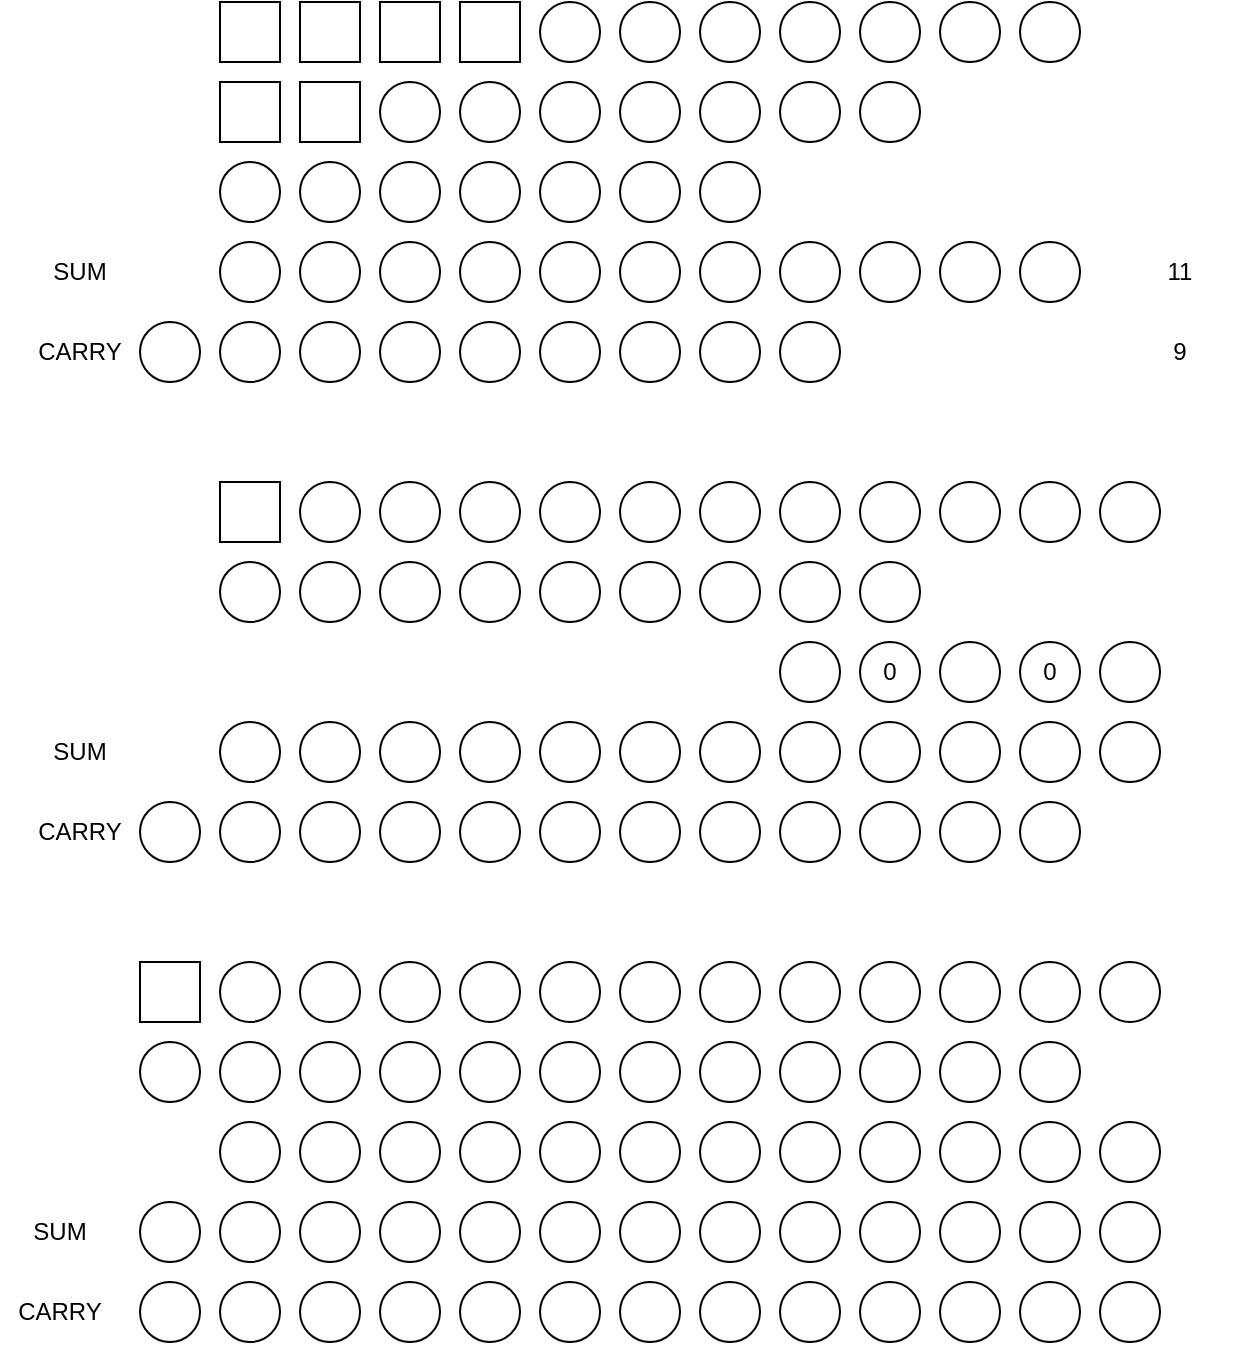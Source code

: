 <mxfile version="20.6.2" type="device"><diagram id="0yF64S5vZ1pFGbETKPEC" name="Page-1"><mxGraphModel dx="1717" dy="919" grid="1" gridSize="10" guides="1" tooltips="1" connect="1" arrows="1" fold="1" page="1" pageScale="1" pageWidth="850" pageHeight="1100" math="0" shadow="0"><root><mxCell id="0"/><mxCell id="1" parent="0"/><mxCell id="hqtwDoHp-08d5FsJwFa3-1" value="" style="ellipse;whiteSpace=wrap;html=1;aspect=fixed;" vertex="1" parent="1"><mxGeometry x="320" y="50" width="30" height="30" as="geometry"/></mxCell><mxCell id="hqtwDoHp-08d5FsJwFa3-2" value="" style="ellipse;whiteSpace=wrap;html=1;aspect=fixed;" vertex="1" parent="1"><mxGeometry x="360" y="50" width="30" height="30" as="geometry"/></mxCell><mxCell id="hqtwDoHp-08d5FsJwFa3-3" value="" style="ellipse;whiteSpace=wrap;html=1;aspect=fixed;" vertex="1" parent="1"><mxGeometry x="440" y="50" width="30" height="30" as="geometry"/></mxCell><mxCell id="hqtwDoHp-08d5FsJwFa3-4" value="" style="ellipse;whiteSpace=wrap;html=1;aspect=fixed;" vertex="1" parent="1"><mxGeometry x="400" y="50" width="30" height="30" as="geometry"/></mxCell><mxCell id="hqtwDoHp-08d5FsJwFa3-5" value="" style="ellipse;whiteSpace=wrap;html=1;aspect=fixed;" vertex="1" parent="1"><mxGeometry x="480" y="50" width="30" height="30" as="geometry"/></mxCell><mxCell id="hqtwDoHp-08d5FsJwFa3-6" value="" style="ellipse;whiteSpace=wrap;html=1;aspect=fixed;" vertex="1" parent="1"><mxGeometry x="520" y="50" width="30" height="30" as="geometry"/></mxCell><mxCell id="hqtwDoHp-08d5FsJwFa3-8" value="" style="ellipse;whiteSpace=wrap;html=1;aspect=fixed;" vertex="1" parent="1"><mxGeometry x="560" y="50" width="30" height="30" as="geometry"/></mxCell><mxCell id="hqtwDoHp-08d5FsJwFa3-9" value="" style="rounded=0;whiteSpace=wrap;html=1;" vertex="1" parent="1"><mxGeometry x="280" y="50" width="30" height="30" as="geometry"/></mxCell><mxCell id="hqtwDoHp-08d5FsJwFa3-10" value="" style="rounded=0;whiteSpace=wrap;html=1;" vertex="1" parent="1"><mxGeometry x="240" y="50" width="30" height="30" as="geometry"/></mxCell><mxCell id="hqtwDoHp-08d5FsJwFa3-11" value="" style="rounded=0;whiteSpace=wrap;html=1;" vertex="1" parent="1"><mxGeometry x="200" y="50" width="30" height="30" as="geometry"/></mxCell><mxCell id="hqtwDoHp-08d5FsJwFa3-12" value="" style="rounded=0;whiteSpace=wrap;html=1;" vertex="1" parent="1"><mxGeometry x="160" y="50" width="30" height="30" as="geometry"/></mxCell><mxCell id="hqtwDoHp-08d5FsJwFa3-14" value="" style="ellipse;whiteSpace=wrap;html=1;aspect=fixed;" vertex="1" parent="1"><mxGeometry x="240" y="90" width="30" height="30" as="geometry"/></mxCell><mxCell id="hqtwDoHp-08d5FsJwFa3-15" value="" style="ellipse;whiteSpace=wrap;html=1;aspect=fixed;" vertex="1" parent="1"><mxGeometry x="280" y="90" width="30" height="30" as="geometry"/></mxCell><mxCell id="hqtwDoHp-08d5FsJwFa3-16" value="" style="ellipse;whiteSpace=wrap;html=1;aspect=fixed;" vertex="1" parent="1"><mxGeometry x="360" y="90" width="30" height="30" as="geometry"/></mxCell><mxCell id="hqtwDoHp-08d5FsJwFa3-17" value="" style="ellipse;whiteSpace=wrap;html=1;aspect=fixed;" vertex="1" parent="1"><mxGeometry x="320" y="90" width="30" height="30" as="geometry"/></mxCell><mxCell id="hqtwDoHp-08d5FsJwFa3-18" value="" style="ellipse;whiteSpace=wrap;html=1;aspect=fixed;" vertex="1" parent="1"><mxGeometry x="400" y="90" width="30" height="30" as="geometry"/></mxCell><mxCell id="hqtwDoHp-08d5FsJwFa3-19" value="" style="ellipse;whiteSpace=wrap;html=1;aspect=fixed;" vertex="1" parent="1"><mxGeometry x="440" y="90" width="30" height="30" as="geometry"/></mxCell><mxCell id="hqtwDoHp-08d5FsJwFa3-20" value="" style="ellipse;whiteSpace=wrap;html=1;aspect=fixed;" vertex="1" parent="1"><mxGeometry x="480" y="90" width="30" height="30" as="geometry"/></mxCell><mxCell id="hqtwDoHp-08d5FsJwFa3-21" value="" style="rounded=0;whiteSpace=wrap;html=1;" vertex="1" parent="1"><mxGeometry x="200" y="90" width="30" height="30" as="geometry"/></mxCell><mxCell id="hqtwDoHp-08d5FsJwFa3-22" value="" style="rounded=0;whiteSpace=wrap;html=1;" vertex="1" parent="1"><mxGeometry x="160" y="90" width="30" height="30" as="geometry"/></mxCell><mxCell id="hqtwDoHp-08d5FsJwFa3-24" value="" style="ellipse;whiteSpace=wrap;html=1;aspect=fixed;" vertex="1" parent="1"><mxGeometry x="160" y="130" width="30" height="30" as="geometry"/></mxCell><mxCell id="hqtwDoHp-08d5FsJwFa3-25" value="" style="ellipse;whiteSpace=wrap;html=1;aspect=fixed;" vertex="1" parent="1"><mxGeometry x="200" y="130" width="30" height="30" as="geometry"/></mxCell><mxCell id="hqtwDoHp-08d5FsJwFa3-26" value="" style="ellipse;whiteSpace=wrap;html=1;aspect=fixed;" vertex="1" parent="1"><mxGeometry x="280" y="130" width="30" height="30" as="geometry"/></mxCell><mxCell id="hqtwDoHp-08d5FsJwFa3-27" value="" style="ellipse;whiteSpace=wrap;html=1;aspect=fixed;" vertex="1" parent="1"><mxGeometry x="240" y="130" width="30" height="30" as="geometry"/></mxCell><mxCell id="hqtwDoHp-08d5FsJwFa3-28" value="" style="ellipse;whiteSpace=wrap;html=1;aspect=fixed;" vertex="1" parent="1"><mxGeometry x="320" y="130" width="30" height="30" as="geometry"/></mxCell><mxCell id="hqtwDoHp-08d5FsJwFa3-29" value="" style="ellipse;whiteSpace=wrap;html=1;aspect=fixed;" vertex="1" parent="1"><mxGeometry x="360" y="130" width="30" height="30" as="geometry"/></mxCell><mxCell id="hqtwDoHp-08d5FsJwFa3-30" value="" style="ellipse;whiteSpace=wrap;html=1;aspect=fixed;" vertex="1" parent="1"><mxGeometry x="400" y="130" width="30" height="30" as="geometry"/></mxCell><mxCell id="hqtwDoHp-08d5FsJwFa3-31" value="SUM&lt;br&gt;" style="text;html=1;strokeColor=none;fillColor=none;align=center;verticalAlign=middle;whiteSpace=wrap;rounded=0;" vertex="1" parent="1"><mxGeometry x="60" y="170" width="60" height="30" as="geometry"/></mxCell><mxCell id="hqtwDoHp-08d5FsJwFa3-32" value="CARRY" style="text;html=1;strokeColor=none;fillColor=none;align=center;verticalAlign=middle;whiteSpace=wrap;rounded=0;" vertex="1" parent="1"><mxGeometry x="60" y="210" width="60" height="30" as="geometry"/></mxCell><mxCell id="hqtwDoHp-08d5FsJwFa3-33" value="" style="ellipse;whiteSpace=wrap;html=1;aspect=fixed;" vertex="1" parent="1"><mxGeometry x="160" y="170" width="30" height="30" as="geometry"/></mxCell><mxCell id="hqtwDoHp-08d5FsJwFa3-34" value="" style="ellipse;whiteSpace=wrap;html=1;aspect=fixed;" vertex="1" parent="1"><mxGeometry x="200" y="170" width="30" height="30" as="geometry"/></mxCell><mxCell id="hqtwDoHp-08d5FsJwFa3-35" value="" style="ellipse;whiteSpace=wrap;html=1;aspect=fixed;" vertex="1" parent="1"><mxGeometry x="280" y="170" width="30" height="30" as="geometry"/></mxCell><mxCell id="hqtwDoHp-08d5FsJwFa3-36" value="" style="ellipse;whiteSpace=wrap;html=1;aspect=fixed;" vertex="1" parent="1"><mxGeometry x="240" y="170" width="30" height="30" as="geometry"/></mxCell><mxCell id="hqtwDoHp-08d5FsJwFa3-37" value="" style="ellipse;whiteSpace=wrap;html=1;aspect=fixed;" vertex="1" parent="1"><mxGeometry x="320" y="170" width="30" height="30" as="geometry"/></mxCell><mxCell id="hqtwDoHp-08d5FsJwFa3-38" value="" style="ellipse;whiteSpace=wrap;html=1;aspect=fixed;" vertex="1" parent="1"><mxGeometry x="360" y="170" width="30" height="30" as="geometry"/></mxCell><mxCell id="hqtwDoHp-08d5FsJwFa3-39" value="" style="ellipse;whiteSpace=wrap;html=1;aspect=fixed;" vertex="1" parent="1"><mxGeometry x="400" y="170" width="30" height="30" as="geometry"/></mxCell><mxCell id="hqtwDoHp-08d5FsJwFa3-40" value="" style="ellipse;whiteSpace=wrap;html=1;aspect=fixed;" vertex="1" parent="1"><mxGeometry x="440" y="170" width="30" height="30" as="geometry"/></mxCell><mxCell id="hqtwDoHp-08d5FsJwFa3-41" value="" style="ellipse;whiteSpace=wrap;html=1;aspect=fixed;" vertex="1" parent="1"><mxGeometry x="480" y="170" width="30" height="30" as="geometry"/></mxCell><mxCell id="hqtwDoHp-08d5FsJwFa3-42" value="" style="ellipse;whiteSpace=wrap;html=1;aspect=fixed;" vertex="1" parent="1"><mxGeometry x="520" y="170" width="30" height="30" as="geometry"/></mxCell><mxCell id="hqtwDoHp-08d5FsJwFa3-43" value="" style="ellipse;whiteSpace=wrap;html=1;aspect=fixed;" vertex="1" parent="1"><mxGeometry x="560" y="170" width="30" height="30" as="geometry"/></mxCell><mxCell id="hqtwDoHp-08d5FsJwFa3-44" value="" style="ellipse;whiteSpace=wrap;html=1;aspect=fixed;" vertex="1" parent="1"><mxGeometry x="120" y="210" width="30" height="30" as="geometry"/></mxCell><mxCell id="hqtwDoHp-08d5FsJwFa3-45" value="" style="ellipse;whiteSpace=wrap;html=1;aspect=fixed;" vertex="1" parent="1"><mxGeometry x="160" y="210" width="30" height="30" as="geometry"/></mxCell><mxCell id="hqtwDoHp-08d5FsJwFa3-46" value="" style="ellipse;whiteSpace=wrap;html=1;aspect=fixed;" vertex="1" parent="1"><mxGeometry x="240" y="210" width="30" height="30" as="geometry"/></mxCell><mxCell id="hqtwDoHp-08d5FsJwFa3-47" value="" style="ellipse;whiteSpace=wrap;html=1;aspect=fixed;" vertex="1" parent="1"><mxGeometry x="200" y="210" width="30" height="30" as="geometry"/></mxCell><mxCell id="hqtwDoHp-08d5FsJwFa3-48" value="" style="ellipse;whiteSpace=wrap;html=1;aspect=fixed;" vertex="1" parent="1"><mxGeometry x="280" y="210" width="30" height="30" as="geometry"/></mxCell><mxCell id="hqtwDoHp-08d5FsJwFa3-49" value="" style="ellipse;whiteSpace=wrap;html=1;aspect=fixed;" vertex="1" parent="1"><mxGeometry x="320" y="210" width="30" height="30" as="geometry"/></mxCell><mxCell id="hqtwDoHp-08d5FsJwFa3-50" value="" style="ellipse;whiteSpace=wrap;html=1;aspect=fixed;" vertex="1" parent="1"><mxGeometry x="360" y="210" width="30" height="30" as="geometry"/></mxCell><mxCell id="hqtwDoHp-08d5FsJwFa3-51" value="" style="ellipse;whiteSpace=wrap;html=1;aspect=fixed;" vertex="1" parent="1"><mxGeometry x="400" y="210" width="30" height="30" as="geometry"/></mxCell><mxCell id="hqtwDoHp-08d5FsJwFa3-52" value="" style="ellipse;whiteSpace=wrap;html=1;aspect=fixed;" vertex="1" parent="1"><mxGeometry x="440" y="210" width="30" height="30" as="geometry"/></mxCell><mxCell id="hqtwDoHp-08d5FsJwFa3-56" value="9" style="text;html=1;strokeColor=none;fillColor=none;align=center;verticalAlign=middle;whiteSpace=wrap;rounded=0;" vertex="1" parent="1"><mxGeometry x="610" y="210" width="60" height="30" as="geometry"/></mxCell><mxCell id="hqtwDoHp-08d5FsJwFa3-57" value="11" style="text;html=1;strokeColor=none;fillColor=none;align=center;verticalAlign=middle;whiteSpace=wrap;rounded=0;" vertex="1" parent="1"><mxGeometry x="610" y="170" width="60" height="30" as="geometry"/></mxCell><mxCell id="hqtwDoHp-08d5FsJwFa3-58" value="" style="ellipse;whiteSpace=wrap;html=1;aspect=fixed;" vertex="1" parent="1"><mxGeometry x="200" y="290" width="30" height="30" as="geometry"/></mxCell><mxCell id="hqtwDoHp-08d5FsJwFa3-59" value="" style="ellipse;whiteSpace=wrap;html=1;aspect=fixed;" vertex="1" parent="1"><mxGeometry x="240" y="290" width="30" height="30" as="geometry"/></mxCell><mxCell id="hqtwDoHp-08d5FsJwFa3-60" value="" style="ellipse;whiteSpace=wrap;html=1;aspect=fixed;" vertex="1" parent="1"><mxGeometry x="320" y="290" width="30" height="30" as="geometry"/></mxCell><mxCell id="hqtwDoHp-08d5FsJwFa3-61" value="" style="ellipse;whiteSpace=wrap;html=1;aspect=fixed;" vertex="1" parent="1"><mxGeometry x="280" y="290" width="30" height="30" as="geometry"/></mxCell><mxCell id="hqtwDoHp-08d5FsJwFa3-62" value="" style="ellipse;whiteSpace=wrap;html=1;aspect=fixed;" vertex="1" parent="1"><mxGeometry x="360" y="290" width="30" height="30" as="geometry"/></mxCell><mxCell id="hqtwDoHp-08d5FsJwFa3-63" value="" style="ellipse;whiteSpace=wrap;html=1;aspect=fixed;" vertex="1" parent="1"><mxGeometry x="400" y="290" width="30" height="30" as="geometry"/></mxCell><mxCell id="hqtwDoHp-08d5FsJwFa3-64" value="" style="ellipse;whiteSpace=wrap;html=1;aspect=fixed;" vertex="1" parent="1"><mxGeometry x="440" y="290" width="30" height="30" as="geometry"/></mxCell><mxCell id="hqtwDoHp-08d5FsJwFa3-65" value="" style="ellipse;whiteSpace=wrap;html=1;aspect=fixed;" vertex="1" parent="1"><mxGeometry x="480" y="290" width="30" height="30" as="geometry"/></mxCell><mxCell id="hqtwDoHp-08d5FsJwFa3-66" value="" style="ellipse;whiteSpace=wrap;html=1;aspect=fixed;" vertex="1" parent="1"><mxGeometry x="520" y="290" width="30" height="30" as="geometry"/></mxCell><mxCell id="hqtwDoHp-08d5FsJwFa3-67" value="" style="ellipse;whiteSpace=wrap;html=1;aspect=fixed;" vertex="1" parent="1"><mxGeometry x="560" y="290" width="30" height="30" as="geometry"/></mxCell><mxCell id="hqtwDoHp-08d5FsJwFa3-68" value="" style="ellipse;whiteSpace=wrap;html=1;aspect=fixed;" vertex="1" parent="1"><mxGeometry x="600" y="290" width="30" height="30" as="geometry"/></mxCell><mxCell id="hqtwDoHp-08d5FsJwFa3-69" value="" style="ellipse;whiteSpace=wrap;html=1;aspect=fixed;" vertex="1" parent="1"><mxGeometry x="160" y="330" width="30" height="30" as="geometry"/></mxCell><mxCell id="hqtwDoHp-08d5FsJwFa3-70" value="" style="ellipse;whiteSpace=wrap;html=1;aspect=fixed;" vertex="1" parent="1"><mxGeometry x="200" y="330" width="30" height="30" as="geometry"/></mxCell><mxCell id="hqtwDoHp-08d5FsJwFa3-71" value="" style="ellipse;whiteSpace=wrap;html=1;aspect=fixed;" vertex="1" parent="1"><mxGeometry x="280" y="330" width="30" height="30" as="geometry"/></mxCell><mxCell id="hqtwDoHp-08d5FsJwFa3-72" value="" style="ellipse;whiteSpace=wrap;html=1;aspect=fixed;" vertex="1" parent="1"><mxGeometry x="240" y="330" width="30" height="30" as="geometry"/></mxCell><mxCell id="hqtwDoHp-08d5FsJwFa3-73" value="" style="ellipse;whiteSpace=wrap;html=1;aspect=fixed;" vertex="1" parent="1"><mxGeometry x="320" y="330" width="30" height="30" as="geometry"/></mxCell><mxCell id="hqtwDoHp-08d5FsJwFa3-74" value="" style="ellipse;whiteSpace=wrap;html=1;aspect=fixed;" vertex="1" parent="1"><mxGeometry x="360" y="330" width="30" height="30" as="geometry"/></mxCell><mxCell id="hqtwDoHp-08d5FsJwFa3-75" value="" style="ellipse;whiteSpace=wrap;html=1;aspect=fixed;" vertex="1" parent="1"><mxGeometry x="400" y="330" width="30" height="30" as="geometry"/></mxCell><mxCell id="hqtwDoHp-08d5FsJwFa3-76" value="" style="ellipse;whiteSpace=wrap;html=1;aspect=fixed;" vertex="1" parent="1"><mxGeometry x="440" y="330" width="30" height="30" as="geometry"/></mxCell><mxCell id="hqtwDoHp-08d5FsJwFa3-77" value="" style="ellipse;whiteSpace=wrap;html=1;aspect=fixed;" vertex="1" parent="1"><mxGeometry x="480" y="330" width="30" height="30" as="geometry"/></mxCell><mxCell id="hqtwDoHp-08d5FsJwFa3-78" value="" style="ellipse;whiteSpace=wrap;html=1;aspect=fixed;" vertex="1" parent="1"><mxGeometry x="440" y="370" width="30" height="30" as="geometry"/></mxCell><mxCell id="hqtwDoHp-08d5FsJwFa3-79" value="0" style="ellipse;whiteSpace=wrap;html=1;aspect=fixed;" vertex="1" parent="1"><mxGeometry x="480" y="370" width="30" height="30" as="geometry"/></mxCell><mxCell id="hqtwDoHp-08d5FsJwFa3-80" value="" style="ellipse;whiteSpace=wrap;html=1;aspect=fixed;" vertex="1" parent="1"><mxGeometry x="520" y="370" width="30" height="30" as="geometry"/></mxCell><mxCell id="hqtwDoHp-08d5FsJwFa3-81" value="0" style="ellipse;whiteSpace=wrap;html=1;aspect=fixed;" vertex="1" parent="1"><mxGeometry x="560" y="370" width="30" height="30" as="geometry"/></mxCell><mxCell id="hqtwDoHp-08d5FsJwFa3-82" value="" style="ellipse;whiteSpace=wrap;html=1;aspect=fixed;" vertex="1" parent="1"><mxGeometry x="600" y="370" width="30" height="30" as="geometry"/></mxCell><mxCell id="hqtwDoHp-08d5FsJwFa3-83" value="SUM&lt;br&gt;" style="text;html=1;strokeColor=none;fillColor=none;align=center;verticalAlign=middle;whiteSpace=wrap;rounded=0;" vertex="1" parent="1"><mxGeometry x="60" y="410" width="60" height="30" as="geometry"/></mxCell><mxCell id="hqtwDoHp-08d5FsJwFa3-84" value="CARRY" style="text;html=1;strokeColor=none;fillColor=none;align=center;verticalAlign=middle;whiteSpace=wrap;rounded=0;" vertex="1" parent="1"><mxGeometry x="60" y="450" width="60" height="30" as="geometry"/></mxCell><mxCell id="hqtwDoHp-08d5FsJwFa3-85" value="" style="ellipse;whiteSpace=wrap;html=1;aspect=fixed;" vertex="1" parent="1"><mxGeometry x="200" y="410" width="30" height="30" as="geometry"/></mxCell><mxCell id="hqtwDoHp-08d5FsJwFa3-86" value="" style="ellipse;whiteSpace=wrap;html=1;aspect=fixed;" vertex="1" parent="1"><mxGeometry x="240" y="410" width="30" height="30" as="geometry"/></mxCell><mxCell id="hqtwDoHp-08d5FsJwFa3-87" value="" style="ellipse;whiteSpace=wrap;html=1;aspect=fixed;" vertex="1" parent="1"><mxGeometry x="320" y="410" width="30" height="30" as="geometry"/></mxCell><mxCell id="hqtwDoHp-08d5FsJwFa3-88" value="" style="ellipse;whiteSpace=wrap;html=1;aspect=fixed;" vertex="1" parent="1"><mxGeometry x="280" y="410" width="30" height="30" as="geometry"/></mxCell><mxCell id="hqtwDoHp-08d5FsJwFa3-89" value="" style="ellipse;whiteSpace=wrap;html=1;aspect=fixed;" vertex="1" parent="1"><mxGeometry x="360" y="410" width="30" height="30" as="geometry"/></mxCell><mxCell id="hqtwDoHp-08d5FsJwFa3-90" value="" style="ellipse;whiteSpace=wrap;html=1;aspect=fixed;" vertex="1" parent="1"><mxGeometry x="400" y="410" width="30" height="30" as="geometry"/></mxCell><mxCell id="hqtwDoHp-08d5FsJwFa3-91" value="" style="ellipse;whiteSpace=wrap;html=1;aspect=fixed;" vertex="1" parent="1"><mxGeometry x="440" y="410" width="30" height="30" as="geometry"/></mxCell><mxCell id="hqtwDoHp-08d5FsJwFa3-92" value="" style="ellipse;whiteSpace=wrap;html=1;aspect=fixed;" vertex="1" parent="1"><mxGeometry x="480" y="410" width="30" height="30" as="geometry"/></mxCell><mxCell id="hqtwDoHp-08d5FsJwFa3-93" value="" style="ellipse;whiteSpace=wrap;html=1;aspect=fixed;" vertex="1" parent="1"><mxGeometry x="520" y="410" width="30" height="30" as="geometry"/></mxCell><mxCell id="hqtwDoHp-08d5FsJwFa3-94" value="" style="ellipse;whiteSpace=wrap;html=1;aspect=fixed;" vertex="1" parent="1"><mxGeometry x="560" y="410" width="30" height="30" as="geometry"/></mxCell><mxCell id="hqtwDoHp-08d5FsJwFa3-95" value="" style="ellipse;whiteSpace=wrap;html=1;aspect=fixed;" vertex="1" parent="1"><mxGeometry x="600" y="410" width="30" height="30" as="geometry"/></mxCell><mxCell id="hqtwDoHp-08d5FsJwFa3-96" value="" style="ellipse;whiteSpace=wrap;html=1;aspect=fixed;" vertex="1" parent="1"><mxGeometry x="160" y="410" width="30" height="30" as="geometry"/></mxCell><mxCell id="hqtwDoHp-08d5FsJwFa3-97" value="" style="ellipse;whiteSpace=wrap;html=1;aspect=fixed;" vertex="1" parent="1"><mxGeometry x="160" y="450" width="30" height="30" as="geometry"/></mxCell><mxCell id="hqtwDoHp-08d5FsJwFa3-98" value="" style="ellipse;whiteSpace=wrap;html=1;aspect=fixed;" vertex="1" parent="1"><mxGeometry x="200" y="450" width="30" height="30" as="geometry"/></mxCell><mxCell id="hqtwDoHp-08d5FsJwFa3-99" value="" style="ellipse;whiteSpace=wrap;html=1;aspect=fixed;" vertex="1" parent="1"><mxGeometry x="280" y="450" width="30" height="30" as="geometry"/></mxCell><mxCell id="hqtwDoHp-08d5FsJwFa3-100" value="" style="ellipse;whiteSpace=wrap;html=1;aspect=fixed;" vertex="1" parent="1"><mxGeometry x="240" y="450" width="30" height="30" as="geometry"/></mxCell><mxCell id="hqtwDoHp-08d5FsJwFa3-101" value="" style="ellipse;whiteSpace=wrap;html=1;aspect=fixed;" vertex="1" parent="1"><mxGeometry x="320" y="450" width="30" height="30" as="geometry"/></mxCell><mxCell id="hqtwDoHp-08d5FsJwFa3-102" value="" style="ellipse;whiteSpace=wrap;html=1;aspect=fixed;" vertex="1" parent="1"><mxGeometry x="360" y="450" width="30" height="30" as="geometry"/></mxCell><mxCell id="hqtwDoHp-08d5FsJwFa3-103" value="" style="ellipse;whiteSpace=wrap;html=1;aspect=fixed;" vertex="1" parent="1"><mxGeometry x="400" y="450" width="30" height="30" as="geometry"/></mxCell><mxCell id="hqtwDoHp-08d5FsJwFa3-104" value="" style="ellipse;whiteSpace=wrap;html=1;aspect=fixed;" vertex="1" parent="1"><mxGeometry x="440" y="450" width="30" height="30" as="geometry"/></mxCell><mxCell id="hqtwDoHp-08d5FsJwFa3-105" value="" style="ellipse;whiteSpace=wrap;html=1;aspect=fixed;" vertex="1" parent="1"><mxGeometry x="480" y="450" width="30" height="30" as="geometry"/></mxCell><mxCell id="hqtwDoHp-08d5FsJwFa3-106" value="" style="ellipse;whiteSpace=wrap;html=1;aspect=fixed;" vertex="1" parent="1"><mxGeometry x="520" y="450" width="30" height="30" as="geometry"/></mxCell><mxCell id="hqtwDoHp-08d5FsJwFa3-107" value="" style="ellipse;whiteSpace=wrap;html=1;aspect=fixed;" vertex="1" parent="1"><mxGeometry x="560" y="450" width="30" height="30" as="geometry"/></mxCell><mxCell id="hqtwDoHp-08d5FsJwFa3-109" value="" style="ellipse;whiteSpace=wrap;html=1;aspect=fixed;" vertex="1" parent="1"><mxGeometry x="200" y="530" width="30" height="30" as="geometry"/></mxCell><mxCell id="hqtwDoHp-08d5FsJwFa3-110" value="" style="ellipse;whiteSpace=wrap;html=1;aspect=fixed;" vertex="1" parent="1"><mxGeometry x="240" y="530" width="30" height="30" as="geometry"/></mxCell><mxCell id="hqtwDoHp-08d5FsJwFa3-111" value="" style="ellipse;whiteSpace=wrap;html=1;aspect=fixed;" vertex="1" parent="1"><mxGeometry x="320" y="530" width="30" height="30" as="geometry"/></mxCell><mxCell id="hqtwDoHp-08d5FsJwFa3-112" value="" style="ellipse;whiteSpace=wrap;html=1;aspect=fixed;" vertex="1" parent="1"><mxGeometry x="280" y="530" width="30" height="30" as="geometry"/></mxCell><mxCell id="hqtwDoHp-08d5FsJwFa3-113" value="" style="ellipse;whiteSpace=wrap;html=1;aspect=fixed;" vertex="1" parent="1"><mxGeometry x="360" y="530" width="30" height="30" as="geometry"/></mxCell><mxCell id="hqtwDoHp-08d5FsJwFa3-114" value="" style="ellipse;whiteSpace=wrap;html=1;aspect=fixed;" vertex="1" parent="1"><mxGeometry x="400" y="530" width="30" height="30" as="geometry"/></mxCell><mxCell id="hqtwDoHp-08d5FsJwFa3-115" value="" style="ellipse;whiteSpace=wrap;html=1;aspect=fixed;" vertex="1" parent="1"><mxGeometry x="440" y="530" width="30" height="30" as="geometry"/></mxCell><mxCell id="hqtwDoHp-08d5FsJwFa3-116" value="" style="ellipse;whiteSpace=wrap;html=1;aspect=fixed;" vertex="1" parent="1"><mxGeometry x="480" y="530" width="30" height="30" as="geometry"/></mxCell><mxCell id="hqtwDoHp-08d5FsJwFa3-117" value="" style="ellipse;whiteSpace=wrap;html=1;aspect=fixed;" vertex="1" parent="1"><mxGeometry x="520" y="530" width="30" height="30" as="geometry"/></mxCell><mxCell id="hqtwDoHp-08d5FsJwFa3-118" value="" style="ellipse;whiteSpace=wrap;html=1;aspect=fixed;" vertex="1" parent="1"><mxGeometry x="560" y="530" width="30" height="30" as="geometry"/></mxCell><mxCell id="hqtwDoHp-08d5FsJwFa3-119" value="" style="ellipse;whiteSpace=wrap;html=1;aspect=fixed;" vertex="1" parent="1"><mxGeometry x="600" y="530" width="30" height="30" as="geometry"/></mxCell><mxCell id="hqtwDoHp-08d5FsJwFa3-120" value="" style="ellipse;whiteSpace=wrap;html=1;aspect=fixed;" vertex="1" parent="1"><mxGeometry x="160" y="530" width="30" height="30" as="geometry"/></mxCell><mxCell id="hqtwDoHp-08d5FsJwFa3-121" value="" style="ellipse;whiteSpace=wrap;html=1;aspect=fixed;" vertex="1" parent="1"><mxGeometry x="160" y="570" width="30" height="30" as="geometry"/></mxCell><mxCell id="hqtwDoHp-08d5FsJwFa3-122" value="" style="ellipse;whiteSpace=wrap;html=1;aspect=fixed;" vertex="1" parent="1"><mxGeometry x="200" y="570" width="30" height="30" as="geometry"/></mxCell><mxCell id="hqtwDoHp-08d5FsJwFa3-123" value="" style="ellipse;whiteSpace=wrap;html=1;aspect=fixed;" vertex="1" parent="1"><mxGeometry x="280" y="570" width="30" height="30" as="geometry"/></mxCell><mxCell id="hqtwDoHp-08d5FsJwFa3-124" value="" style="ellipse;whiteSpace=wrap;html=1;aspect=fixed;" vertex="1" parent="1"><mxGeometry x="240" y="570" width="30" height="30" as="geometry"/></mxCell><mxCell id="hqtwDoHp-08d5FsJwFa3-125" value="" style="ellipse;whiteSpace=wrap;html=1;aspect=fixed;" vertex="1" parent="1"><mxGeometry x="320" y="570" width="30" height="30" as="geometry"/></mxCell><mxCell id="hqtwDoHp-08d5FsJwFa3-126" value="" style="ellipse;whiteSpace=wrap;html=1;aspect=fixed;" vertex="1" parent="1"><mxGeometry x="360" y="570" width="30" height="30" as="geometry"/></mxCell><mxCell id="hqtwDoHp-08d5FsJwFa3-127" value="" style="ellipse;whiteSpace=wrap;html=1;aspect=fixed;" vertex="1" parent="1"><mxGeometry x="400" y="570" width="30" height="30" as="geometry"/></mxCell><mxCell id="hqtwDoHp-08d5FsJwFa3-128" value="" style="ellipse;whiteSpace=wrap;html=1;aspect=fixed;" vertex="1" parent="1"><mxGeometry x="440" y="570" width="30" height="30" as="geometry"/></mxCell><mxCell id="hqtwDoHp-08d5FsJwFa3-129" value="" style="ellipse;whiteSpace=wrap;html=1;aspect=fixed;" vertex="1" parent="1"><mxGeometry x="480" y="570" width="30" height="30" as="geometry"/></mxCell><mxCell id="hqtwDoHp-08d5FsJwFa3-130" value="" style="ellipse;whiteSpace=wrap;html=1;aspect=fixed;" vertex="1" parent="1"><mxGeometry x="520" y="570" width="30" height="30" as="geometry"/></mxCell><mxCell id="hqtwDoHp-08d5FsJwFa3-131" value="" style="ellipse;whiteSpace=wrap;html=1;aspect=fixed;" vertex="1" parent="1"><mxGeometry x="560" y="570" width="30" height="30" as="geometry"/></mxCell><mxCell id="hqtwDoHp-08d5FsJwFa3-132" value="" style="ellipse;whiteSpace=wrap;html=1;aspect=fixed;" vertex="1" parent="1"><mxGeometry x="200" y="610" width="30" height="30" as="geometry"/></mxCell><mxCell id="hqtwDoHp-08d5FsJwFa3-133" value="" style="ellipse;whiteSpace=wrap;html=1;aspect=fixed;" vertex="1" parent="1"><mxGeometry x="240" y="610" width="30" height="30" as="geometry"/></mxCell><mxCell id="hqtwDoHp-08d5FsJwFa3-134" value="" style="ellipse;whiteSpace=wrap;html=1;aspect=fixed;" vertex="1" parent="1"><mxGeometry x="320" y="610" width="30" height="30" as="geometry"/></mxCell><mxCell id="hqtwDoHp-08d5FsJwFa3-135" value="" style="ellipse;whiteSpace=wrap;html=1;aspect=fixed;" vertex="1" parent="1"><mxGeometry x="280" y="610" width="30" height="30" as="geometry"/></mxCell><mxCell id="hqtwDoHp-08d5FsJwFa3-136" value="" style="ellipse;whiteSpace=wrap;html=1;aspect=fixed;" vertex="1" parent="1"><mxGeometry x="360" y="610" width="30" height="30" as="geometry"/></mxCell><mxCell id="hqtwDoHp-08d5FsJwFa3-137" value="" style="ellipse;whiteSpace=wrap;html=1;aspect=fixed;" vertex="1" parent="1"><mxGeometry x="400" y="610" width="30" height="30" as="geometry"/></mxCell><mxCell id="hqtwDoHp-08d5FsJwFa3-138" value="" style="ellipse;whiteSpace=wrap;html=1;aspect=fixed;" vertex="1" parent="1"><mxGeometry x="440" y="610" width="30" height="30" as="geometry"/></mxCell><mxCell id="hqtwDoHp-08d5FsJwFa3-139" value="" style="ellipse;whiteSpace=wrap;html=1;aspect=fixed;" vertex="1" parent="1"><mxGeometry x="480" y="610" width="30" height="30" as="geometry"/></mxCell><mxCell id="hqtwDoHp-08d5FsJwFa3-140" value="" style="ellipse;whiteSpace=wrap;html=1;aspect=fixed;" vertex="1" parent="1"><mxGeometry x="520" y="610" width="30" height="30" as="geometry"/></mxCell><mxCell id="hqtwDoHp-08d5FsJwFa3-141" value="" style="ellipse;whiteSpace=wrap;html=1;aspect=fixed;" vertex="1" parent="1"><mxGeometry x="560" y="610" width="30" height="30" as="geometry"/></mxCell><mxCell id="hqtwDoHp-08d5FsJwFa3-142" value="" style="ellipse;whiteSpace=wrap;html=1;aspect=fixed;" vertex="1" parent="1"><mxGeometry x="600" y="610" width="30" height="30" as="geometry"/></mxCell><mxCell id="hqtwDoHp-08d5FsJwFa3-143" value="" style="ellipse;whiteSpace=wrap;html=1;aspect=fixed;" vertex="1" parent="1"><mxGeometry x="160" y="610" width="30" height="30" as="geometry"/></mxCell><mxCell id="hqtwDoHp-08d5FsJwFa3-144" value="" style="rounded=0;whiteSpace=wrap;html=1;" vertex="1" parent="1"><mxGeometry x="160" y="290" width="30" height="30" as="geometry"/></mxCell><mxCell id="hqtwDoHp-08d5FsJwFa3-145" value="" style="ellipse;whiteSpace=wrap;html=1;aspect=fixed;" vertex="1" parent="1"><mxGeometry x="120" y="450" width="30" height="30" as="geometry"/></mxCell><mxCell id="hqtwDoHp-08d5FsJwFa3-146" value="" style="ellipse;whiteSpace=wrap;html=1;aspect=fixed;" vertex="1" parent="1"><mxGeometry x="120" y="570" width="30" height="30" as="geometry"/></mxCell><mxCell id="hqtwDoHp-08d5FsJwFa3-147" value="SUM&lt;br&gt;" style="text;html=1;strokeColor=none;fillColor=none;align=center;verticalAlign=middle;whiteSpace=wrap;rounded=0;" vertex="1" parent="1"><mxGeometry x="50" y="650" width="60" height="30" as="geometry"/></mxCell><mxCell id="hqtwDoHp-08d5FsJwFa3-148" value="CARRY" style="text;html=1;strokeColor=none;fillColor=none;align=center;verticalAlign=middle;whiteSpace=wrap;rounded=0;" vertex="1" parent="1"><mxGeometry x="50" y="690" width="60" height="30" as="geometry"/></mxCell><mxCell id="hqtwDoHp-08d5FsJwFa3-151" value="" style="ellipse;whiteSpace=wrap;html=1;aspect=fixed;" vertex="1" parent="1"><mxGeometry x="160" y="650" width="30" height="30" as="geometry"/></mxCell><mxCell id="hqtwDoHp-08d5FsJwFa3-152" value="" style="ellipse;whiteSpace=wrap;html=1;aspect=fixed;" vertex="1" parent="1"><mxGeometry x="200" y="650" width="30" height="30" as="geometry"/></mxCell><mxCell id="hqtwDoHp-08d5FsJwFa3-153" value="" style="ellipse;whiteSpace=wrap;html=1;aspect=fixed;" vertex="1" parent="1"><mxGeometry x="280" y="650" width="30" height="30" as="geometry"/></mxCell><mxCell id="hqtwDoHp-08d5FsJwFa3-154" value="" style="ellipse;whiteSpace=wrap;html=1;aspect=fixed;" vertex="1" parent="1"><mxGeometry x="240" y="650" width="30" height="30" as="geometry"/></mxCell><mxCell id="hqtwDoHp-08d5FsJwFa3-155" value="" style="ellipse;whiteSpace=wrap;html=1;aspect=fixed;" vertex="1" parent="1"><mxGeometry x="320" y="650" width="30" height="30" as="geometry"/></mxCell><mxCell id="hqtwDoHp-08d5FsJwFa3-156" value="" style="ellipse;whiteSpace=wrap;html=1;aspect=fixed;" vertex="1" parent="1"><mxGeometry x="360" y="650" width="30" height="30" as="geometry"/></mxCell><mxCell id="hqtwDoHp-08d5FsJwFa3-157" value="" style="ellipse;whiteSpace=wrap;html=1;aspect=fixed;" vertex="1" parent="1"><mxGeometry x="400" y="650" width="30" height="30" as="geometry"/></mxCell><mxCell id="hqtwDoHp-08d5FsJwFa3-158" value="" style="ellipse;whiteSpace=wrap;html=1;aspect=fixed;" vertex="1" parent="1"><mxGeometry x="440" y="650" width="30" height="30" as="geometry"/></mxCell><mxCell id="hqtwDoHp-08d5FsJwFa3-159" value="" style="ellipse;whiteSpace=wrap;html=1;aspect=fixed;" vertex="1" parent="1"><mxGeometry x="480" y="650" width="30" height="30" as="geometry"/></mxCell><mxCell id="hqtwDoHp-08d5FsJwFa3-160" value="" style="ellipse;whiteSpace=wrap;html=1;aspect=fixed;" vertex="1" parent="1"><mxGeometry x="520" y="650" width="30" height="30" as="geometry"/></mxCell><mxCell id="hqtwDoHp-08d5FsJwFa3-161" value="" style="ellipse;whiteSpace=wrap;html=1;aspect=fixed;" vertex="1" parent="1"><mxGeometry x="600" y="650" width="30" height="30" as="geometry"/></mxCell><mxCell id="hqtwDoHp-08d5FsJwFa3-162" value="" style="ellipse;whiteSpace=wrap;html=1;aspect=fixed;" vertex="1" parent="1"><mxGeometry x="120" y="650" width="30" height="30" as="geometry"/></mxCell><mxCell id="hqtwDoHp-08d5FsJwFa3-166" value="" style="rounded=0;whiteSpace=wrap;html=1;" vertex="1" parent="1"><mxGeometry x="120" y="530" width="30" height="30" as="geometry"/></mxCell><mxCell id="hqtwDoHp-08d5FsJwFa3-169" value="" style="ellipse;whiteSpace=wrap;html=1;aspect=fixed;" vertex="1" parent="1"><mxGeometry x="560" y="650" width="30" height="30" as="geometry"/></mxCell><mxCell id="hqtwDoHp-08d5FsJwFa3-170" value="" style="ellipse;whiteSpace=wrap;html=1;aspect=fixed;" vertex="1" parent="1"><mxGeometry x="160" y="690" width="30" height="30" as="geometry"/></mxCell><mxCell id="hqtwDoHp-08d5FsJwFa3-171" value="" style="ellipse;whiteSpace=wrap;html=1;aspect=fixed;" vertex="1" parent="1"><mxGeometry x="200" y="690" width="30" height="30" as="geometry"/></mxCell><mxCell id="hqtwDoHp-08d5FsJwFa3-172" value="" style="ellipse;whiteSpace=wrap;html=1;aspect=fixed;" vertex="1" parent="1"><mxGeometry x="280" y="690" width="30" height="30" as="geometry"/></mxCell><mxCell id="hqtwDoHp-08d5FsJwFa3-173" value="" style="ellipse;whiteSpace=wrap;html=1;aspect=fixed;" vertex="1" parent="1"><mxGeometry x="240" y="690" width="30" height="30" as="geometry"/></mxCell><mxCell id="hqtwDoHp-08d5FsJwFa3-174" value="" style="ellipse;whiteSpace=wrap;html=1;aspect=fixed;" vertex="1" parent="1"><mxGeometry x="320" y="690" width="30" height="30" as="geometry"/></mxCell><mxCell id="hqtwDoHp-08d5FsJwFa3-175" value="" style="ellipse;whiteSpace=wrap;html=1;aspect=fixed;" vertex="1" parent="1"><mxGeometry x="360" y="690" width="30" height="30" as="geometry"/></mxCell><mxCell id="hqtwDoHp-08d5FsJwFa3-176" value="" style="ellipse;whiteSpace=wrap;html=1;aspect=fixed;" vertex="1" parent="1"><mxGeometry x="400" y="690" width="30" height="30" as="geometry"/></mxCell><mxCell id="hqtwDoHp-08d5FsJwFa3-177" value="" style="ellipse;whiteSpace=wrap;html=1;aspect=fixed;" vertex="1" parent="1"><mxGeometry x="440" y="690" width="30" height="30" as="geometry"/></mxCell><mxCell id="hqtwDoHp-08d5FsJwFa3-178" value="" style="ellipse;whiteSpace=wrap;html=1;aspect=fixed;" vertex="1" parent="1"><mxGeometry x="480" y="690" width="30" height="30" as="geometry"/></mxCell><mxCell id="hqtwDoHp-08d5FsJwFa3-179" value="" style="ellipse;whiteSpace=wrap;html=1;aspect=fixed;" vertex="1" parent="1"><mxGeometry x="520" y="690" width="30" height="30" as="geometry"/></mxCell><mxCell id="hqtwDoHp-08d5FsJwFa3-180" value="" style="ellipse;whiteSpace=wrap;html=1;aspect=fixed;" vertex="1" parent="1"><mxGeometry x="600" y="690" width="30" height="30" as="geometry"/></mxCell><mxCell id="hqtwDoHp-08d5FsJwFa3-181" value="" style="ellipse;whiteSpace=wrap;html=1;aspect=fixed;" vertex="1" parent="1"><mxGeometry x="120" y="690" width="30" height="30" as="geometry"/></mxCell><mxCell id="hqtwDoHp-08d5FsJwFa3-182" value="" style="ellipse;whiteSpace=wrap;html=1;aspect=fixed;" vertex="1" parent="1"><mxGeometry x="560" y="690" width="30" height="30" as="geometry"/></mxCell></root></mxGraphModel></diagram></mxfile>